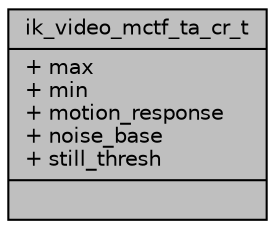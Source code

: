 digraph "ik_video_mctf_ta_cr_t"
{
 // INTERACTIVE_SVG=YES
 // LATEX_PDF_SIZE
  bgcolor="transparent";
  edge [fontname="Helvetica",fontsize="10",labelfontname="Helvetica",labelfontsize="10"];
  node [fontname="Helvetica",fontsize="10",shape=record];
  Node1 [label="{ik_video_mctf_ta_cr_t\n|+ max\l+ min\l+ motion_response\l+ noise_base\l+ still_thresh\l|}",height=0.2,width=0.4,color="black", fillcolor="grey75", style="filled", fontcolor="black",tooltip=" "];
}
